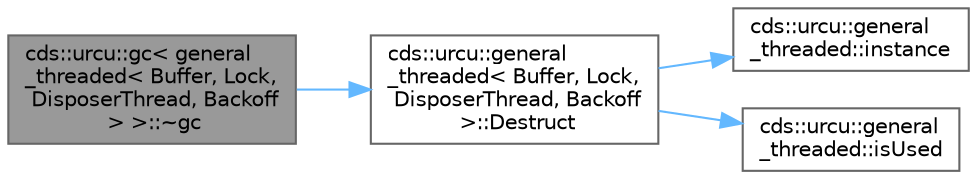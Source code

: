 digraph "cds::urcu::gc&lt; general_threaded&lt; Buffer, Lock, DisposerThread, Backoff &gt; &gt;::~gc"
{
 // LATEX_PDF_SIZE
  bgcolor="transparent";
  edge [fontname=Helvetica,fontsize=10,labelfontname=Helvetica,labelfontsize=10];
  node [fontname=Helvetica,fontsize=10,shape=box,height=0.2,width=0.4];
  rankdir="LR";
  Node1 [id="Node000001",label="cds::urcu::gc\< general\l_threaded\< Buffer, Lock,\l DisposerThread, Backoff\l \> \>::~gc",height=0.2,width=0.4,color="gray40", fillcolor="grey60", style="filled", fontcolor="black",tooltip="Destroys URCU general_threaded singleton"];
  Node1 -> Node2 [id="edge4_Node000001_Node000002",color="steelblue1",style="solid",tooltip=" "];
  Node2 [id="Node000002",label="cds::urcu::general\l_threaded\< Buffer, Lock,\l DisposerThread, Backoff\l \>::Destruct",height=0.2,width=0.4,color="grey40", fillcolor="white", style="filled",URL="$classcds_1_1urcu_1_1general__threaded.html#a218aeb0c7b969bed2f630446c0d887d5",tooltip=" "];
  Node2 -> Node3 [id="edge5_Node000002_Node000003",color="steelblue1",style="solid",tooltip=" "];
  Node3 [id="Node000003",label="cds::urcu::general\l_threaded::instance",height=0.2,width=0.4,color="grey40", fillcolor="white", style="filled",URL="$classcds_1_1urcu_1_1general__threaded.html#a905811bc82c2ff7d61385d6fc21f77ce",tooltip="Returns singleton instance"];
  Node2 -> Node4 [id="edge6_Node000002_Node000004",color="steelblue1",style="solid",tooltip=" "];
  Node4 [id="Node000004",label="cds::urcu::general\l_threaded::isUsed",height=0.2,width=0.4,color="grey40", fillcolor="white", style="filled",URL="$classcds_1_1urcu_1_1general__threaded.html#a63d161c6819c1e175f7ae386789f6efd",tooltip="Checks if the singleton is created and ready to use"];
}
